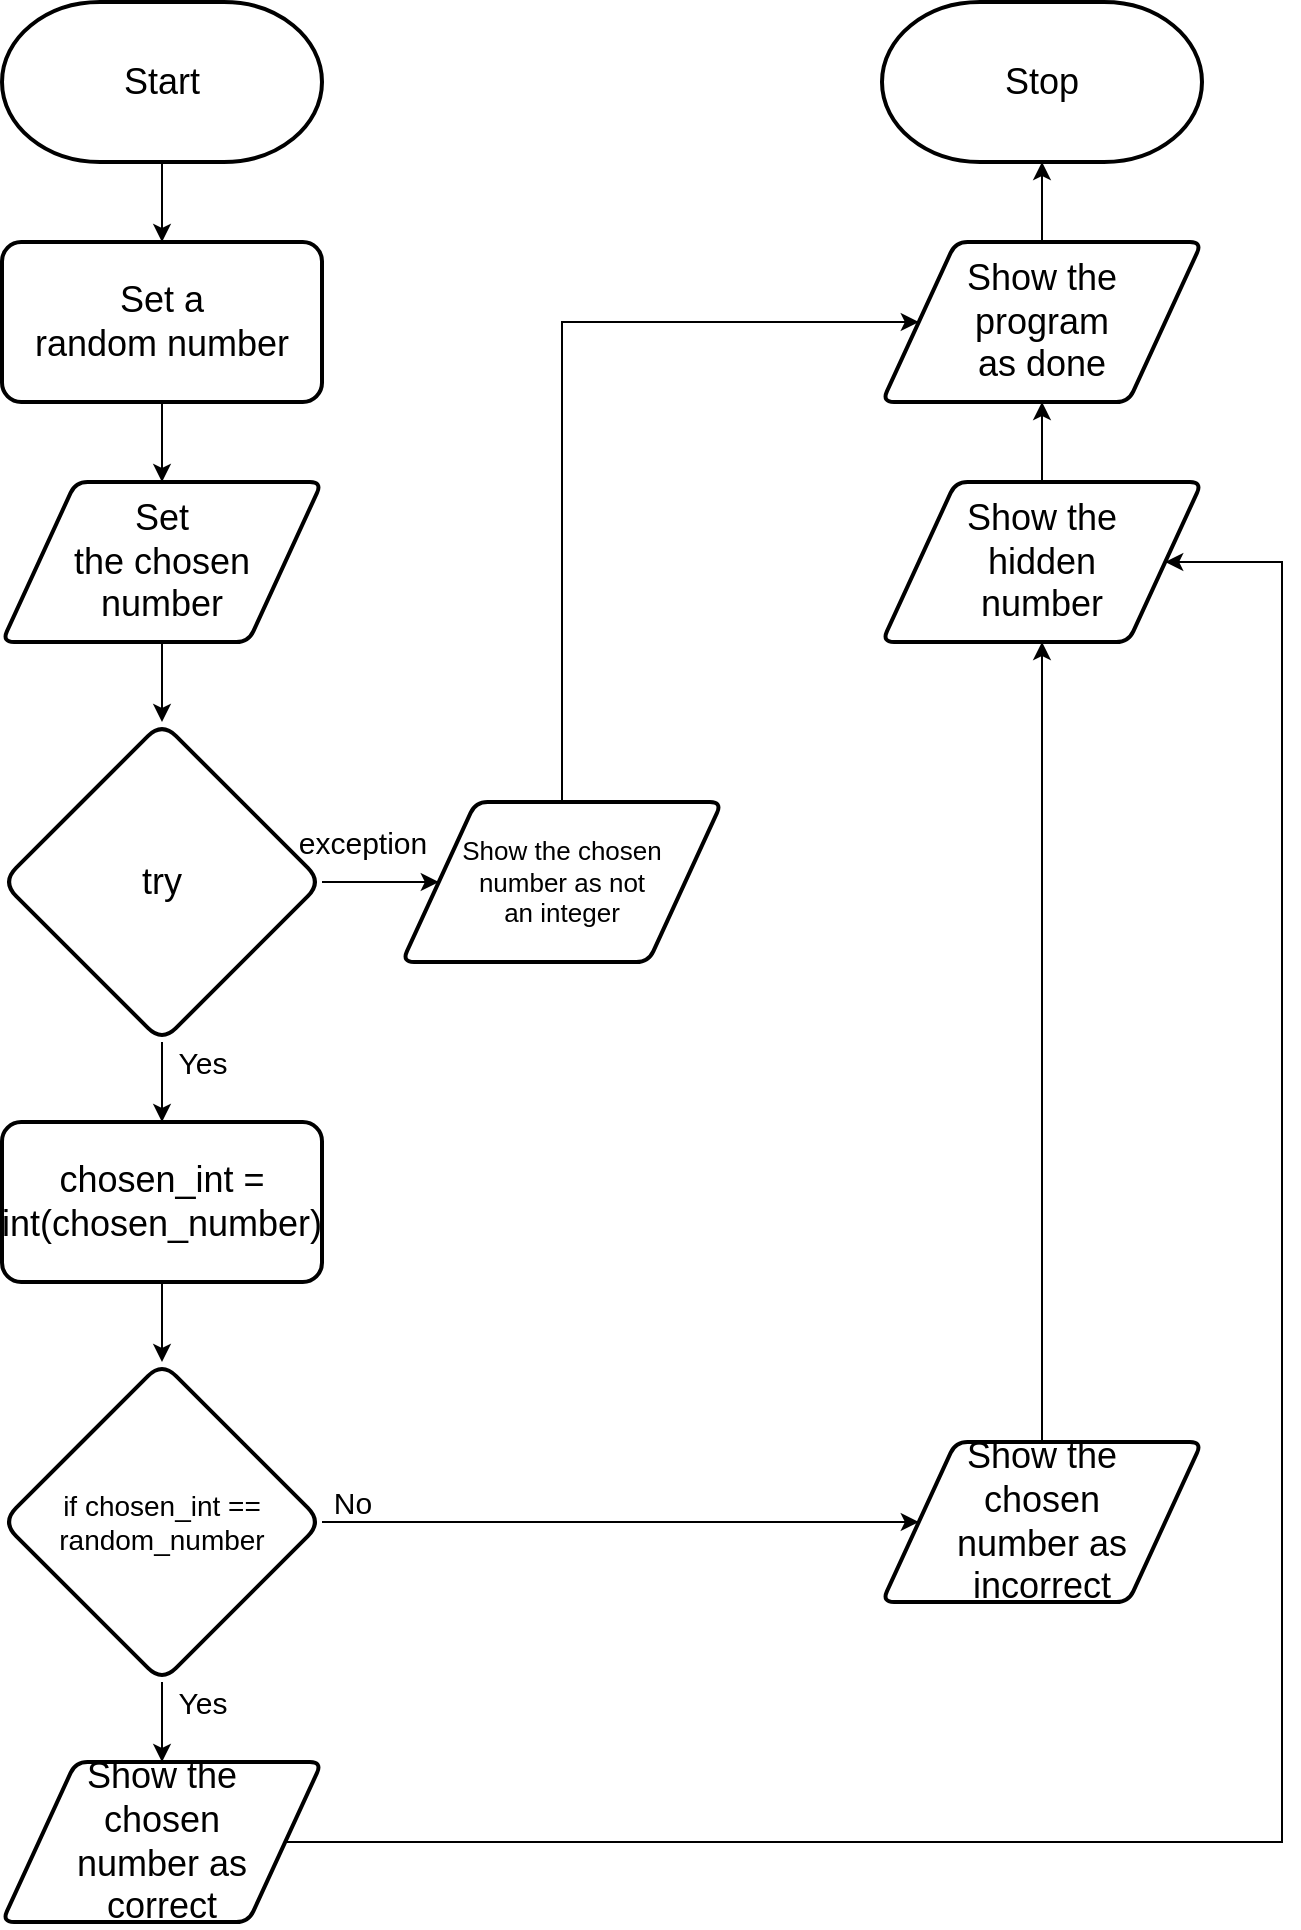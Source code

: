 <mxfile>
    <diagram id="A_tYOe9iZ1WcpGx81PBD" name="Page-1">
        <mxGraphModel dx="1726" dy="1750" grid="1" gridSize="10" guides="1" tooltips="1" connect="1" arrows="1" fold="1" page="1" pageScale="1" pageWidth="827" pageHeight="1169" math="0" shadow="0">
            <root>
                <mxCell id="0"/>
                <mxCell id="1" parent="0"/>
                <mxCell id="27" style="edgeStyle=none;html=1;entryX=0.5;entryY=0;entryDx=0;entryDy=0;fontSize=16;" parent="1" source="24" edge="1">
                    <mxGeometry relative="1" as="geometry">
                        <mxPoint x="80" y="120" as="targetPoint"/>
                    </mxGeometry>
                </mxCell>
                <mxCell id="24" value="&lt;font style=&quot;font-size: 18px&quot;&gt;Start&lt;/font&gt;" style="strokeWidth=2;html=1;shape=mxgraph.flowchart.terminator;whiteSpace=wrap;" parent="1" vertex="1">
                    <mxGeometry width="160" height="80" as="geometry"/>
                </mxCell>
                <mxCell id="25" value="&lt;font style=&quot;font-size: 18px&quot;&gt;Stop&lt;/font&gt;" style="strokeWidth=2;html=1;shape=mxgraph.flowchart.terminator;whiteSpace=wrap;" parent="1" vertex="1">
                    <mxGeometry x="440" width="160" height="80" as="geometry"/>
                </mxCell>
                <mxCell id="29" style="edgeStyle=none;html=1;entryX=0.5;entryY=0;entryDx=0;entryDy=0;fontSize=18;" parent="1" edge="1">
                    <mxGeometry relative="1" as="geometry">
                        <mxPoint x="80" y="560" as="targetPoint"/>
                        <mxPoint x="80" y="520" as="sourcePoint"/>
                    </mxGeometry>
                </mxCell>
                <mxCell id="71" style="edgeStyle=none;html=1;rounded=0;entryX=1;entryY=0.5;entryDx=0;entryDy=0;" parent="1" source="45" target="75" edge="1">
                    <mxGeometry relative="1" as="geometry">
                        <Array as="points">
                            <mxPoint x="640" y="920"/>
                            <mxPoint x="640" y="800"/>
                            <mxPoint x="640" y="610"/>
                            <mxPoint x="640" y="280"/>
                        </Array>
                        <mxPoint x="340" y="280" as="targetPoint"/>
                    </mxGeometry>
                </mxCell>
                <mxCell id="45" value="Show the &lt;br&gt;chosen&lt;br&gt;number as &lt;br&gt;correct" style="shape=parallelogram;html=1;strokeWidth=2;perimeter=parallelogramPerimeter;whiteSpace=wrap;rounded=1;arcSize=12;size=0.23;fontSize=18;" parent="1" vertex="1">
                    <mxGeometry y="880" width="160" height="80" as="geometry"/>
                </mxCell>
                <mxCell id="59" style="edgeStyle=none;html=1;entryX=0.5;entryY=1;entryDx=0;entryDy=0;entryPerimeter=0;fontFamily=Helvetica;fontSize=15;fontColor=default;" parent="1" source="47" target="25" edge="1">
                    <mxGeometry relative="1" as="geometry"/>
                </mxCell>
                <mxCell id="47" value="Show the &lt;br&gt;program &lt;br&gt;as done" style="shape=parallelogram;html=1;strokeWidth=2;perimeter=parallelogramPerimeter;whiteSpace=wrap;rounded=1;arcSize=12;size=0.23;fontSize=18;" parent="1" vertex="1">
                    <mxGeometry x="440" y="120" width="160" height="80" as="geometry"/>
                </mxCell>
                <mxCell id="77" style="edgeStyle=none;html=1;entryX=0.5;entryY=0;entryDx=0;entryDy=0;fontSize=13;" parent="1" target="73" edge="1">
                    <mxGeometry relative="1" as="geometry">
                        <mxPoint x="80" y="200" as="sourcePoint"/>
                    </mxGeometry>
                </mxCell>
                <mxCell id="53" style="edgeStyle=none;html=1;entryX=0.5;entryY=0;entryDx=0;entryDy=0;fontFamily=Helvetica;fontSize=8;fontColor=default;" parent="1" edge="1">
                    <mxGeometry relative="1" as="geometry">
                        <mxPoint x="80" y="880" as="targetPoint"/>
                        <mxPoint x="80" y="840" as="sourcePoint"/>
                    </mxGeometry>
                </mxCell>
                <mxCell id="61" style="edgeStyle=none;rounded=0;html=1;entryX=0;entryY=0.5;entryDx=0;entryDy=0;fontFamily=Helvetica;fontSize=15;fontColor=default;strokeColor=default;" parent="1" target="57" edge="1">
                    <mxGeometry relative="1" as="geometry">
                        <mxPoint x="200" y="760" as="targetPoint"/>
                        <mxPoint x="160" y="760" as="sourcePoint"/>
                    </mxGeometry>
                </mxCell>
                <mxCell id="54" value="&lt;font style=&quot;font-size: 15px&quot;&gt;Yes&lt;/font&gt;" style="text;html=1;align=center;verticalAlign=middle;resizable=0;points=[];autosize=1;strokeColor=none;fillColor=none;fontSize=8;fontFamily=Helvetica;fontColor=default;" parent="1" vertex="1">
                    <mxGeometry x="80" y="840" width="40" height="20" as="geometry"/>
                </mxCell>
                <mxCell id="55" value="No" style="text;html=1;align=center;verticalAlign=middle;resizable=0;points=[];autosize=1;strokeColor=none;fillColor=none;fontSize=15;fontFamily=Helvetica;fontColor=default;" parent="1" vertex="1">
                    <mxGeometry x="160" y="740" width="30" height="20" as="geometry"/>
                </mxCell>
                <mxCell id="72" style="edgeStyle=none;rounded=0;html=1;entryX=0.5;entryY=1;entryDx=0;entryDy=0;" parent="1" source="57" target="75" edge="1">
                    <mxGeometry relative="1" as="geometry">
                        <mxPoint x="520" y="520" as="targetPoint"/>
                    </mxGeometry>
                </mxCell>
                <mxCell id="57" value="&lt;span&gt;Show the &lt;br&gt;chosen &lt;br&gt;number as incorrect&lt;/span&gt;" style="shape=parallelogram;html=1;strokeWidth=2;perimeter=parallelogramPerimeter;whiteSpace=wrap;rounded=1;arcSize=12;size=0.23;fontSize=18;" parent="1" vertex="1">
                    <mxGeometry x="440" y="720" width="160" height="80" as="geometry"/>
                </mxCell>
                <mxCell id="81" style="edgeStyle=none;html=1;entryX=0.5;entryY=0;entryDx=0;entryDy=0;fontSize=18;" parent="1" source="73" target="80" edge="1">
                    <mxGeometry relative="1" as="geometry"/>
                </mxCell>
                <mxCell id="73" value="Set &lt;br&gt;the chosen &lt;br&gt;number" style="shape=parallelogram;html=1;strokeWidth=2;perimeter=parallelogramPerimeter;whiteSpace=wrap;rounded=1;arcSize=12;size=0.23;fontSize=18;" parent="1" vertex="1">
                    <mxGeometry y="240" width="160" height="80" as="geometry"/>
                </mxCell>
                <mxCell id="76" style="edgeStyle=none;html=1;fontSize=13;" parent="1" source="75" target="47" edge="1">
                    <mxGeometry relative="1" as="geometry"/>
                </mxCell>
                <mxCell id="75" value="Show the &lt;br&gt;hidden &lt;br&gt;number" style="shape=parallelogram;html=1;strokeWidth=2;perimeter=parallelogramPerimeter;whiteSpace=wrap;rounded=1;arcSize=12;size=0.23;fontSize=18;" parent="1" vertex="1">
                    <mxGeometry x="440" y="240" width="160" height="80" as="geometry"/>
                </mxCell>
                <mxCell id="78" value="&lt;span&gt;Set&amp;nbsp;&lt;/span&gt;&lt;span&gt;a random&amp;nbsp;&lt;/span&gt;&lt;span&gt;number&lt;/span&gt;" style="whiteSpace=wrap;html=1;fontSize=18;strokeWidth=2;rounded=1;arcSize=12;" parent="1" vertex="1">
                    <mxGeometry y="120" width="160" height="80" as="geometry"/>
                </mxCell>
                <mxCell id="79" value="&lt;font style=&quot;font-size: 14px&quot;&gt;if chosen_int ==&lt;br&gt;random_number&lt;br&gt;&lt;/font&gt;" style="rhombus;whiteSpace=wrap;html=1;rounded=1;fontFamily=Helvetica;fontSize=11;fontColor=default;strokeColor=default;strokeWidth=2;fillColor=default;" parent="1" vertex="1">
                    <mxGeometry y="680" width="160" height="160" as="geometry"/>
                </mxCell>
                <mxCell id="85" style="edgeStyle=none;html=1;entryX=0;entryY=0.5;entryDx=0;entryDy=0;fontSize=13;" parent="1" source="80" target="84" edge="1">
                    <mxGeometry relative="1" as="geometry"/>
                </mxCell>
                <mxCell id="80" value="&lt;font&gt;&lt;font style=&quot;font-size: 18px&quot;&gt;try&lt;/font&gt;&lt;br&gt;&lt;/font&gt;" style="rhombus;whiteSpace=wrap;html=1;rounded=1;fontFamily=Helvetica;fontSize=11;fontColor=default;strokeColor=default;strokeWidth=2;fillColor=default;" parent="1" vertex="1">
                    <mxGeometry y="360" width="160" height="160" as="geometry"/>
                </mxCell>
                <mxCell id="83" value="&lt;font style=&quot;font-size: 15px&quot;&gt;Yes&lt;/font&gt;" style="text;html=1;align=center;verticalAlign=middle;resizable=0;points=[];autosize=1;strokeColor=none;fillColor=none;fontSize=8;fontFamily=Helvetica;fontColor=default;" parent="1" vertex="1">
                    <mxGeometry x="80" y="520" width="40" height="20" as="geometry"/>
                </mxCell>
                <mxCell id="87" style="edgeStyle=none;html=1;entryX=0;entryY=0.5;entryDx=0;entryDy=0;fontSize=13;rounded=0;" parent="1" source="84" target="47" edge="1">
                    <mxGeometry relative="1" as="geometry">
                        <Array as="points">
                            <mxPoint x="280" y="160"/>
                        </Array>
                    </mxGeometry>
                </mxCell>
                <mxCell id="84" value="&lt;font style=&quot;font-size: 13px&quot;&gt;Show the chosen &lt;br&gt;number as not &lt;br style=&quot;font-size: 13px&quot;&gt;an integer&lt;/font&gt;" style="shape=parallelogram;html=1;strokeWidth=2;perimeter=parallelogramPerimeter;whiteSpace=wrap;rounded=1;arcSize=12;size=0.23;fontSize=13;" parent="1" vertex="1">
                    <mxGeometry x="200" y="400" width="160" height="80" as="geometry"/>
                </mxCell>
                <mxCell id="86" value="&lt;font style=&quot;font-size: 15px&quot;&gt;exception&lt;/font&gt;" style="text;html=1;align=center;verticalAlign=middle;resizable=0;points=[];autosize=1;strokeColor=none;fillColor=none;fontSize=8;fontFamily=Helvetica;fontColor=default;" parent="1" vertex="1">
                    <mxGeometry x="140" y="410" width="80" height="20" as="geometry"/>
                </mxCell>
                <mxCell id="89" style="edgeStyle=none;html=1;" edge="1" parent="1" source="88" target="79">
                    <mxGeometry relative="1" as="geometry"/>
                </mxCell>
                <mxCell id="88" value="chosen_int = int(chosen_number)" style="whiteSpace=wrap;html=1;fontSize=18;strokeWidth=2;rounded=1;arcSize=12;" vertex="1" parent="1">
                    <mxGeometry y="560" width="160" height="80" as="geometry"/>
                </mxCell>
            </root>
        </mxGraphModel>
    </diagram>
</mxfile>